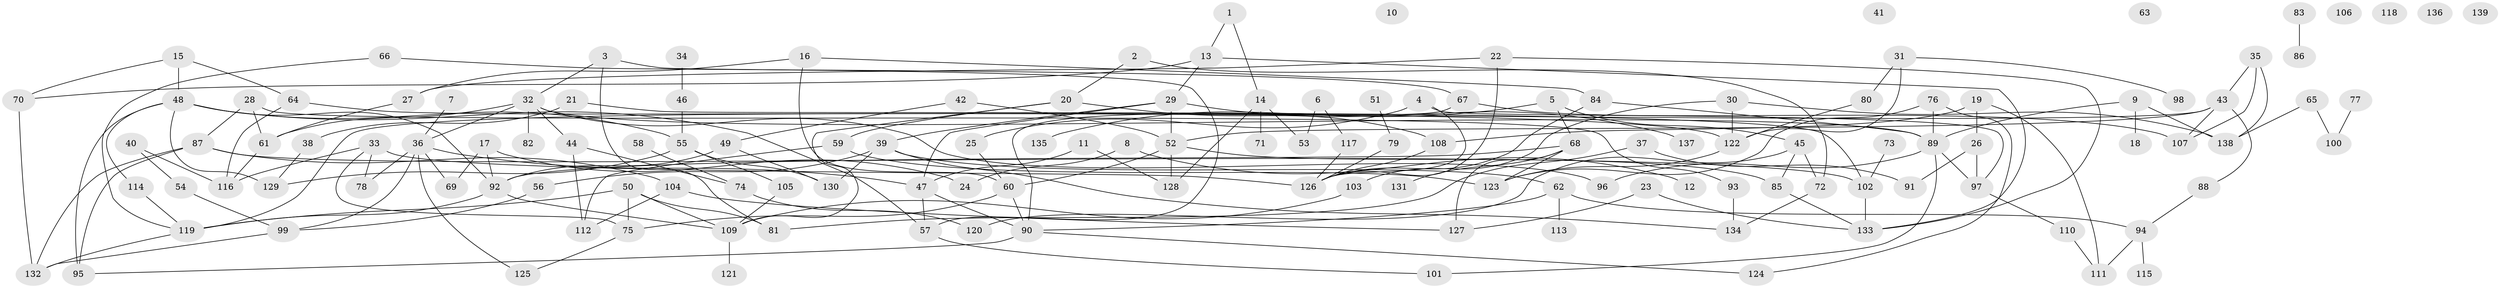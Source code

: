 // coarse degree distribution, {8: 0.024096385542168676, 6: 0.04819277108433735, 5: 0.060240963855421686, 3: 0.1927710843373494, 10: 0.012048192771084338, 2: 0.25301204819277107, 1: 0.14457831325301204, 0: 0.0963855421686747, 9: 0.024096385542168676, 12: 0.012048192771084338, 7: 0.04819277108433735, 4: 0.07228915662650602, 11: 0.012048192771084338}
// Generated by graph-tools (version 1.1) at 2025/16/03/04/25 18:16:43]
// undirected, 139 vertices, 197 edges
graph export_dot {
graph [start="1"]
  node [color=gray90,style=filled];
  1;
  2;
  3;
  4;
  5;
  6;
  7;
  8;
  9;
  10;
  11;
  12;
  13;
  14;
  15;
  16;
  17;
  18;
  19;
  20;
  21;
  22;
  23;
  24;
  25;
  26;
  27;
  28;
  29;
  30;
  31;
  32;
  33;
  34;
  35;
  36;
  37;
  38;
  39;
  40;
  41;
  42;
  43;
  44;
  45;
  46;
  47;
  48;
  49;
  50;
  51;
  52;
  53;
  54;
  55;
  56;
  57;
  58;
  59;
  60;
  61;
  62;
  63;
  64;
  65;
  66;
  67;
  68;
  69;
  70;
  71;
  72;
  73;
  74;
  75;
  76;
  77;
  78;
  79;
  80;
  81;
  82;
  83;
  84;
  85;
  86;
  87;
  88;
  89;
  90;
  91;
  92;
  93;
  94;
  95;
  96;
  97;
  98;
  99;
  100;
  101;
  102;
  103;
  104;
  105;
  106;
  107;
  108;
  109;
  110;
  111;
  112;
  113;
  114;
  115;
  116;
  117;
  118;
  119;
  120;
  121;
  122;
  123;
  124;
  125;
  126;
  127;
  128;
  129;
  130;
  131;
  132;
  133;
  134;
  135;
  136;
  137;
  138;
  139;
  1 -- 13;
  1 -- 14;
  2 -- 20;
  2 -- 72;
  3 -- 32;
  3 -- 57;
  3 -- 81;
  4 -- 25;
  4 -- 97;
  4 -- 126;
  5 -- 45;
  5 -- 68;
  5 -- 135;
  6 -- 53;
  6 -- 117;
  7 -- 36;
  8 -- 12;
  8 -- 24;
  9 -- 18;
  9 -- 89;
  9 -- 138;
  11 -- 47;
  11 -- 128;
  13 -- 29;
  13 -- 70;
  13 -- 133;
  14 -- 53;
  14 -- 71;
  14 -- 128;
  15 -- 48;
  15 -- 64;
  15 -- 70;
  16 -- 27;
  16 -- 60;
  16 -- 84;
  17 -- 24;
  17 -- 69;
  17 -- 92;
  19 -- 26;
  19 -- 108;
  19 -- 111;
  20 -- 59;
  20 -- 108;
  20 -- 109;
  21 -- 38;
  21 -- 102;
  22 -- 27;
  22 -- 126;
  22 -- 133;
  23 -- 127;
  23 -- 133;
  25 -- 60;
  26 -- 91;
  26 -- 97;
  27 -- 61;
  28 -- 61;
  28 -- 87;
  28 -- 93;
  29 -- 39;
  29 -- 47;
  29 -- 52;
  29 -- 137;
  30 -- 103;
  30 -- 122;
  30 -- 138;
  31 -- 80;
  31 -- 98;
  31 -- 122;
  32 -- 36;
  32 -- 44;
  32 -- 61;
  32 -- 82;
  32 -- 89;
  32 -- 96;
  33 -- 75;
  33 -- 78;
  33 -- 116;
  33 -- 126;
  34 -- 46;
  35 -- 43;
  35 -- 107;
  35 -- 138;
  36 -- 47;
  36 -- 69;
  36 -- 78;
  36 -- 99;
  36 -- 125;
  37 -- 81;
  37 -- 91;
  38 -- 129;
  39 -- 56;
  39 -- 62;
  39 -- 130;
  39 -- 134;
  40 -- 54;
  40 -- 116;
  42 -- 49;
  42 -- 52;
  43 -- 52;
  43 -- 88;
  43 -- 107;
  43 -- 119;
  44 -- 74;
  44 -- 112;
  45 -- 72;
  45 -- 85;
  45 -- 120;
  46 -- 55;
  47 -- 57;
  47 -- 90;
  48 -- 55;
  48 -- 57;
  48 -- 92;
  48 -- 95;
  48 -- 114;
  48 -- 129;
  49 -- 92;
  49 -- 130;
  50 -- 75;
  50 -- 81;
  50 -- 109;
  50 -- 119;
  51 -- 79;
  52 -- 60;
  52 -- 85;
  52 -- 128;
  54 -- 99;
  55 -- 105;
  55 -- 129;
  55 -- 130;
  56 -- 99;
  57 -- 101;
  58 -- 74;
  59 -- 112;
  59 -- 123;
  60 -- 75;
  60 -- 90;
  61 -- 116;
  62 -- 90;
  62 -- 94;
  62 -- 113;
  64 -- 116;
  64 -- 122;
  65 -- 100;
  65 -- 138;
  66 -- 67;
  66 -- 119;
  67 -- 90;
  67 -- 107;
  68 -- 92;
  68 -- 123;
  68 -- 127;
  68 -- 131;
  70 -- 132;
  72 -- 134;
  73 -- 102;
  74 -- 120;
  75 -- 125;
  76 -- 89;
  76 -- 123;
  76 -- 124;
  77 -- 100;
  79 -- 126;
  80 -- 122;
  83 -- 86;
  84 -- 89;
  84 -- 126;
  85 -- 133;
  87 -- 95;
  87 -- 102;
  87 -- 104;
  87 -- 132;
  88 -- 94;
  89 -- 96;
  89 -- 97;
  89 -- 101;
  90 -- 95;
  90 -- 124;
  92 -- 109;
  92 -- 119;
  93 -- 134;
  94 -- 111;
  94 -- 115;
  97 -- 110;
  99 -- 132;
  102 -- 133;
  103 -- 109;
  104 -- 112;
  104 -- 127;
  105 -- 109;
  108 -- 126;
  109 -- 121;
  110 -- 111;
  114 -- 119;
  117 -- 126;
  119 -- 132;
  122 -- 123;
}
